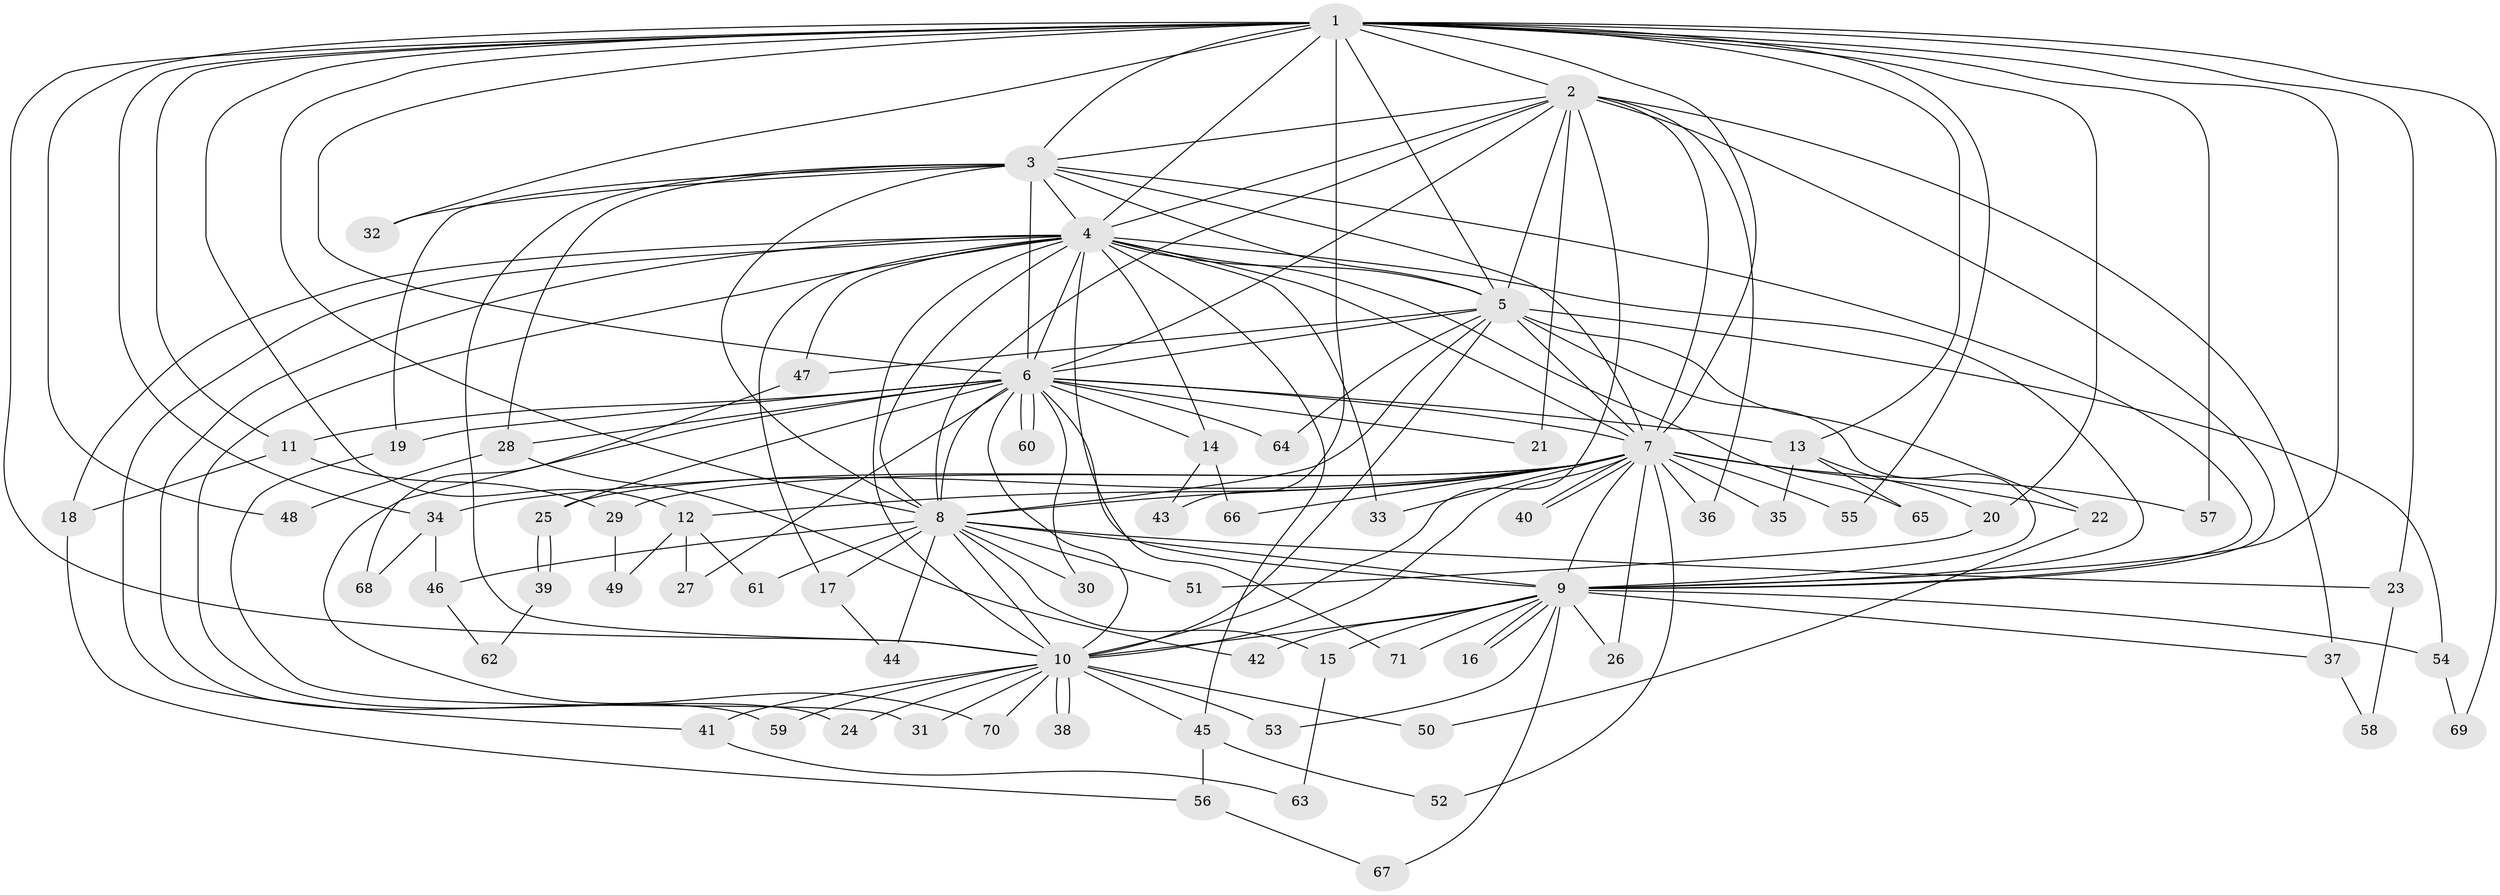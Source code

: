// Generated by graph-tools (version 1.1) at 2025/34/03/09/25 02:34:35]
// undirected, 71 vertices, 167 edges
graph export_dot {
graph [start="1"]
  node [color=gray90,style=filled];
  1;
  2;
  3;
  4;
  5;
  6;
  7;
  8;
  9;
  10;
  11;
  12;
  13;
  14;
  15;
  16;
  17;
  18;
  19;
  20;
  21;
  22;
  23;
  24;
  25;
  26;
  27;
  28;
  29;
  30;
  31;
  32;
  33;
  34;
  35;
  36;
  37;
  38;
  39;
  40;
  41;
  42;
  43;
  44;
  45;
  46;
  47;
  48;
  49;
  50;
  51;
  52;
  53;
  54;
  55;
  56;
  57;
  58;
  59;
  60;
  61;
  62;
  63;
  64;
  65;
  66;
  67;
  68;
  69;
  70;
  71;
  1 -- 2;
  1 -- 3;
  1 -- 4;
  1 -- 5;
  1 -- 6;
  1 -- 7;
  1 -- 8;
  1 -- 9;
  1 -- 10;
  1 -- 11;
  1 -- 12;
  1 -- 13;
  1 -- 20;
  1 -- 23;
  1 -- 32;
  1 -- 34;
  1 -- 43;
  1 -- 48;
  1 -- 55;
  1 -- 57;
  1 -- 69;
  2 -- 3;
  2 -- 4;
  2 -- 5;
  2 -- 6;
  2 -- 7;
  2 -- 8;
  2 -- 9;
  2 -- 10;
  2 -- 21;
  2 -- 36;
  2 -- 37;
  3 -- 4;
  3 -- 5;
  3 -- 6;
  3 -- 7;
  3 -- 8;
  3 -- 9;
  3 -- 10;
  3 -- 19;
  3 -- 28;
  3 -- 32;
  4 -- 5;
  4 -- 6;
  4 -- 7;
  4 -- 8;
  4 -- 9;
  4 -- 10;
  4 -- 14;
  4 -- 17;
  4 -- 18;
  4 -- 24;
  4 -- 33;
  4 -- 41;
  4 -- 45;
  4 -- 47;
  4 -- 59;
  4 -- 65;
  4 -- 71;
  5 -- 6;
  5 -- 7;
  5 -- 8;
  5 -- 9;
  5 -- 10;
  5 -- 22;
  5 -- 47;
  5 -- 54;
  5 -- 64;
  6 -- 7;
  6 -- 8;
  6 -- 9;
  6 -- 10;
  6 -- 11;
  6 -- 13;
  6 -- 14;
  6 -- 19;
  6 -- 21;
  6 -- 25;
  6 -- 27;
  6 -- 28;
  6 -- 30;
  6 -- 60;
  6 -- 60;
  6 -- 64;
  6 -- 70;
  7 -- 8;
  7 -- 9;
  7 -- 10;
  7 -- 12;
  7 -- 22;
  7 -- 25;
  7 -- 26;
  7 -- 29;
  7 -- 33;
  7 -- 34;
  7 -- 35;
  7 -- 36;
  7 -- 40;
  7 -- 40;
  7 -- 52;
  7 -- 55;
  7 -- 57;
  7 -- 66;
  8 -- 9;
  8 -- 10;
  8 -- 15;
  8 -- 17;
  8 -- 23;
  8 -- 30;
  8 -- 44;
  8 -- 46;
  8 -- 51;
  8 -- 61;
  9 -- 10;
  9 -- 15;
  9 -- 16;
  9 -- 16;
  9 -- 26;
  9 -- 37;
  9 -- 42;
  9 -- 53;
  9 -- 54;
  9 -- 67;
  9 -- 71;
  10 -- 24;
  10 -- 31;
  10 -- 38;
  10 -- 38;
  10 -- 41;
  10 -- 45;
  10 -- 50;
  10 -- 53;
  10 -- 59;
  10 -- 70;
  11 -- 18;
  11 -- 29;
  12 -- 27;
  12 -- 49;
  12 -- 61;
  13 -- 20;
  13 -- 35;
  13 -- 65;
  14 -- 43;
  14 -- 66;
  15 -- 63;
  17 -- 44;
  18 -- 56;
  19 -- 31;
  20 -- 51;
  22 -- 50;
  23 -- 58;
  25 -- 39;
  25 -- 39;
  28 -- 42;
  28 -- 48;
  29 -- 49;
  34 -- 46;
  34 -- 68;
  37 -- 58;
  39 -- 62;
  41 -- 63;
  45 -- 52;
  45 -- 56;
  46 -- 62;
  47 -- 68;
  54 -- 69;
  56 -- 67;
}
